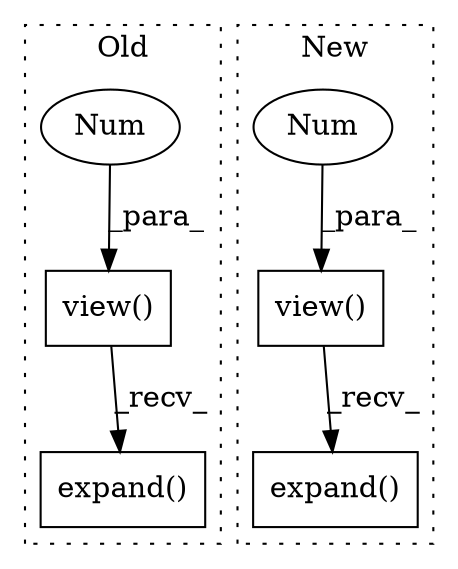 digraph G {
subgraph cluster0 {
1 [label="view()" a="75" s="3607,3624" l="7,1" shape="box"];
3 [label="Num" a="76" s="3617" l="1" shape="ellipse"];
4 [label="expand()" a="75" s="3607,3643" l="26,1" shape="box"];
label = "Old";
style="dotted";
}
subgraph cluster1 {
2 [label="expand()" a="75" s="4066,4104" l="28,1" shape="box"];
5 [label="view()" a="75" s="4066,4085" l="9,1" shape="box"];
6 [label="Num" a="76" s="4078" l="1" shape="ellipse"];
label = "New";
style="dotted";
}
1 -> 4 [label="_recv_"];
3 -> 1 [label="_para_"];
5 -> 2 [label="_recv_"];
6 -> 5 [label="_para_"];
}